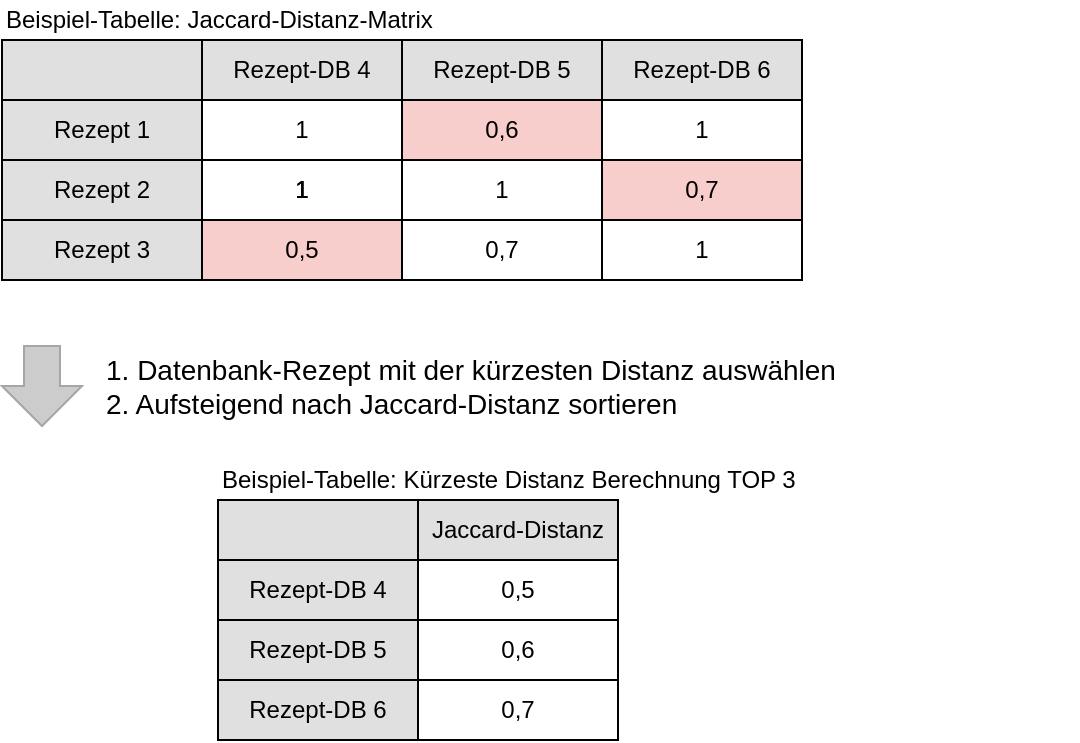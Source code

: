 <mxfile version="13.0.3" type="device"><diagram id="mrVJeYeryfegJtVdTiwj" name="Page-1"><mxGraphModel dx="362" dy="269" grid="1" gridSize="10" guides="1" tooltips="1" connect="1" arrows="1" fold="1" page="1" pageScale="1" pageWidth="827" pageHeight="1169" math="0" shadow="0"><root><mxCell id="0"/><mxCell id="1" parent="0"/><mxCell id="L0XkNVxNAtgs69RMD68T-28" value="" style="shape=singleArrow;direction=south;whiteSpace=wrap;html=1;glass=0;strokeColor=#A6A6A6;fillColor=#CCCCCC;gradientColor=none;fontSize=12;align=center;arrowWidth=0.45;arrowSize=0.5;" vertex="1" parent="1"><mxGeometry x="60" y="253" width="40" height="40" as="geometry"/></mxCell><mxCell id="L0XkNVxNAtgs69RMD68T-29" value="Jaccard-Distanz" style="whiteSpace=wrap;html=1;glass=0;strokeColor=#000000;fillColor=#E0E0E0;gradientColor=none;fontSize=12;align=center;" vertex="1" parent="1"><mxGeometry x="268" y="330" width="100" height="30" as="geometry"/></mxCell><mxCell id="L0XkNVxNAtgs69RMD68T-30" value="Rezept-DB 5" style="whiteSpace=wrap;html=1;glass=0;strokeColor=#000000;fillColor=#E0E0E0;gradientColor=none;fontSize=12;align=center;" vertex="1" parent="1"><mxGeometry x="168" y="390" width="100" height="30" as="geometry"/></mxCell><mxCell id="L0XkNVxNAtgs69RMD68T-31" value="Rezept-DB 6" style="whiteSpace=wrap;html=1;glass=0;strokeColor=#000000;fillColor=#E0E0E0;gradientColor=none;fontSize=12;align=center;" vertex="1" parent="1"><mxGeometry x="168" y="420" width="100" height="30" as="geometry"/></mxCell><mxCell id="L0XkNVxNAtgs69RMD68T-32" value="Rezept-DB 4" style="whiteSpace=wrap;html=1;glass=0;strokeColor=#000000;fillColor=#E0E0E0;gradientColor=none;fontSize=12;align=center;" vertex="1" parent="1"><mxGeometry x="168" y="360" width="100" height="30" as="geometry"/></mxCell><mxCell id="L0XkNVxNAtgs69RMD68T-33" value="0,6" style="whiteSpace=wrap;html=1;glass=0;strokeColor=#000000;fillColor=none;gradientColor=none;fontSize=12;align=center;" vertex="1" parent="1"><mxGeometry x="268" y="390" width="100" height="30" as="geometry"/></mxCell><mxCell id="L0XkNVxNAtgs69RMD68T-34" value="0,7" style="whiteSpace=wrap;html=1;glass=0;strokeColor=#000000;fillColor=none;gradientColor=none;fontSize=12;align=center;" vertex="1" parent="1"><mxGeometry x="268" y="420" width="100" height="30" as="geometry"/></mxCell><mxCell id="L0XkNVxNAtgs69RMD68T-35" value="0,5" style="whiteSpace=wrap;html=1;glass=0;strokeColor=#000000;fillColor=none;gradientColor=none;fontSize=12;align=center;" vertex="1" parent="1"><mxGeometry x="268" y="360" width="100" height="30" as="geometry"/></mxCell><mxCell id="L0XkNVxNAtgs69RMD68T-36" value="1. Datenbank-Rezept mit der kürzesten Distanz auswählen&lt;br&gt;&lt;div&gt;2. Aufsteigend nach Jaccard-Distanz sortieren &lt;br&gt;&lt;/div&gt;" style="text;strokeColor=none;fillColor=none;align=left;verticalAlign=middle;rounded=0;glass=0;fontSize=14;html=1;" vertex="1" parent="1"><mxGeometry x="110" y="256" width="290" height="34" as="geometry"/></mxCell><mxCell id="L0XkNVxNAtgs69RMD68T-37" value="" style="whiteSpace=wrap;html=1;glass=0;strokeColor=#000000;fillColor=#E0E0E0;gradientColor=none;fontSize=12;align=center;" vertex="1" parent="1"><mxGeometry x="168" y="330" width="100" height="30" as="geometry"/></mxCell><mxCell id="L0XkNVxNAtgs69RMD68T-38" value="Rezept 1" style="whiteSpace=wrap;html=1;glass=0;strokeColor=#000000;fillColor=#E0E0E0;gradientColor=none;fontSize=12;align=center;" vertex="1" parent="1"><mxGeometry x="60" y="130" width="100" height="30" as="geometry"/></mxCell><mxCell id="L0XkNVxNAtgs69RMD68T-39" value="Rezept-DB 1" style="whiteSpace=wrap;html=1;glass=0;strokeColor=#000000;fillColor=#E0E0E0;gradientColor=none;fontSize=12;align=center;" vertex="1" parent="1"><mxGeometry x="160" y="100" width="100" height="30" as="geometry"/></mxCell><mxCell id="L0XkNVxNAtgs69RMD68T-40" value="Rezept-DB 2" style="whiteSpace=wrap;html=1;glass=0;strokeColor=#000000;fillColor=#E0E0E0;gradientColor=none;fontSize=12;align=center;" vertex="1" parent="1"><mxGeometry x="260" y="100" width="100" height="30" as="geometry"/></mxCell><mxCell id="L0XkNVxNAtgs69RMD68T-41" value="Rezept-DB 3" style="whiteSpace=wrap;html=1;glass=0;strokeColor=#000000;fillColor=#E0E0E0;gradientColor=none;fontSize=12;align=center;" vertex="1" parent="1"><mxGeometry x="360" y="100" width="100" height="30" as="geometry"/></mxCell><mxCell id="L0XkNVxNAtgs69RMD68T-42" value="Rezept 2" style="whiteSpace=wrap;html=1;glass=0;strokeColor=#000000;fillColor=#E0E0E0;gradientColor=none;fontSize=12;align=center;" vertex="1" parent="1"><mxGeometry x="60" y="160" width="100" height="30" as="geometry"/></mxCell><mxCell id="L0XkNVxNAtgs69RMD68T-43" value="1" style="whiteSpace=wrap;html=1;glass=0;strokeColor=#000000;fillColor=none;gradientColor=none;fontSize=12;align=center;" vertex="1" parent="1"><mxGeometry x="160" y="130" width="100" height="30" as="geometry"/></mxCell><mxCell id="L0XkNVxNAtgs69RMD68T-44" value="1" style="whiteSpace=wrap;html=1;glass=0;strokeColor=#000000;fillColor=none;gradientColor=none;fontSize=12;align=center;" vertex="1" parent="1"><mxGeometry x="160" y="160" width="100" height="30" as="geometry"/></mxCell><mxCell id="L0XkNVxNAtgs69RMD68T-45" value="0,6" style="whiteSpace=wrap;html=1;glass=0;strokeColor=#000000;fillColor=#f8cecc;fontSize=12;align=center;" vertex="1" parent="1"><mxGeometry x="260" y="130" width="100" height="30" as="geometry"/></mxCell><mxCell id="L0XkNVxNAtgs69RMD68T-46" value="1" style="whiteSpace=wrap;html=1;glass=0;strokeColor=#000000;fillColor=none;gradientColor=none;fontSize=12;align=center;" vertex="1" parent="1"><mxGeometry x="360" y="130" width="100" height="30" as="geometry"/></mxCell><mxCell id="L0XkNVxNAtgs69RMD68T-47" value="1" style="whiteSpace=wrap;html=1;glass=0;strokeColor=#000000;fillColor=none;gradientColor=none;fontSize=12;align=center;" vertex="1" parent="1"><mxGeometry x="260" y="160" width="100" height="30" as="geometry"/></mxCell><mxCell id="L0XkNVxNAtgs69RMD68T-48" value="0,7" style="whiteSpace=wrap;html=1;glass=0;strokeColor=#000000;fillColor=#f8cecc;fontSize=12;align=center;" vertex="1" parent="1"><mxGeometry x="360" y="160" width="100" height="30" as="geometry"/></mxCell><mxCell id="L0XkNVxNAtgs69RMD68T-49" value="" style="whiteSpace=wrap;html=1;glass=0;strokeColor=#000000;fillColor=#E0E0E0;gradientColor=none;fontSize=12;align=center;" vertex="1" parent="1"><mxGeometry x="60" y="100" width="100" height="30" as="geometry"/></mxCell><mxCell id="L0XkNVxNAtgs69RMD68T-50" value="Rezept 2" style="whiteSpace=wrap;html=1;glass=0;strokeColor=#000000;fillColor=#E0E0E0;gradientColor=none;fontSize=12;align=center;" vertex="1" parent="1"><mxGeometry x="60" y="160" width="100" height="30" as="geometry"/></mxCell><mxCell id="L0XkNVxNAtgs69RMD68T-51" value="Rezept 3" style="whiteSpace=wrap;html=1;glass=0;strokeColor=#000000;fillColor=#E0E0E0;gradientColor=none;fontSize=12;align=center;" vertex="1" parent="1"><mxGeometry x="60" y="190" width="100" height="30" as="geometry"/></mxCell><mxCell id="L0XkNVxNAtgs69RMD68T-52" value="1" style="whiteSpace=wrap;html=1;glass=0;strokeColor=#000000;fillColor=none;gradientColor=none;fontSize=12;align=center;" vertex="1" parent="1"><mxGeometry x="160" y="160" width="100" height="30" as="geometry"/></mxCell><mxCell id="L0XkNVxNAtgs69RMD68T-53" value="0,7" style="whiteSpace=wrap;html=1;glass=0;strokeColor=#000000;fillColor=none;gradientColor=none;fontSize=12;align=center;" vertex="1" parent="1"><mxGeometry x="260" y="190" width="100" height="30" as="geometry"/></mxCell><mxCell id="L0XkNVxNAtgs69RMD68T-54" value="1" style="whiteSpace=wrap;html=1;glass=0;strokeColor=#000000;fillColor=none;gradientColor=none;fontSize=12;align=center;" vertex="1" parent="1"><mxGeometry x="360" y="190" width="100" height="30" as="geometry"/></mxCell><mxCell id="L0XkNVxNAtgs69RMD68T-55" value="0,5" style="whiteSpace=wrap;html=1;glass=0;strokeColor=#000000;fillColor=#f8cecc;fontSize=12;align=center;" vertex="1" parent="1"><mxGeometry x="160" y="190" width="100" height="30" as="geometry"/></mxCell><mxCell id="L0XkNVxNAtgs69RMD68T-56" value="Rezept 1" style="whiteSpace=wrap;html=1;glass=0;strokeColor=#000000;fillColor=#E0E0E0;gradientColor=none;fontSize=12;align=center;" vertex="1" parent="1"><mxGeometry x="60" y="130" width="100" height="30" as="geometry"/></mxCell><mxCell id="L0XkNVxNAtgs69RMD68T-57" value="Rezept-DB 4" style="whiteSpace=wrap;html=1;glass=0;strokeColor=#000000;fillColor=#E0E0E0;gradientColor=none;fontSize=12;align=center;" vertex="1" parent="1"><mxGeometry x="160" y="100" width="100" height="30" as="geometry"/></mxCell><mxCell id="L0XkNVxNAtgs69RMD68T-58" value="Rezept-DB 5" style="whiteSpace=wrap;html=1;glass=0;strokeColor=#000000;fillColor=#E0E0E0;gradientColor=none;fontSize=12;align=center;" vertex="1" parent="1"><mxGeometry x="260" y="100" width="100" height="30" as="geometry"/></mxCell><mxCell id="L0XkNVxNAtgs69RMD68T-59" value="Rezept-DB 6" style="whiteSpace=wrap;html=1;glass=0;strokeColor=#000000;fillColor=#E0E0E0;gradientColor=none;fontSize=12;align=center;" vertex="1" parent="1"><mxGeometry x="360" y="100" width="100" height="30" as="geometry"/></mxCell><mxCell id="L0XkNVxNAtgs69RMD68T-60" value="" style="whiteSpace=wrap;html=1;glass=0;strokeColor=#000000;fillColor=#E0E0E0;gradientColor=none;fontSize=12;align=center;" vertex="1" parent="1"><mxGeometry x="60" y="100" width="100" height="30" as="geometry"/></mxCell><mxCell id="L0XkNVxNAtgs69RMD68T-61" value="1" style="whiteSpace=wrap;html=1;glass=0;strokeColor=#000000;fillColor=none;gradientColor=none;fontSize=12;align=center;" vertex="1" parent="1"><mxGeometry x="160" y="160" width="100" height="30" as="geometry"/></mxCell><mxCell id="L0XkNVxNAtgs69RMD68T-62" value="Beispiel-Tabelle: Jaccard-Distanz-Matrix " style="text;html=1;strokeColor=none;fillColor=none;align=left;verticalAlign=middle;whiteSpace=wrap;rounded=0;glass=0;fontSize=12;" vertex="1" parent="1"><mxGeometry x="60" y="80" width="280" height="20" as="geometry"/></mxCell><mxCell id="L0XkNVxNAtgs69RMD68T-63" value="Beispiel-Tabelle:&amp;nbsp;Kürzeste Distanz Berechnung TOP 3" style="text;html=1;strokeColor=none;fillColor=none;align=left;verticalAlign=middle;whiteSpace=wrap;rounded=0;glass=0;fontSize=12;" vertex="1" parent="1"><mxGeometry x="168" y="310" width="430" height="20" as="geometry"/></mxCell></root></mxGraphModel></diagram></mxfile>